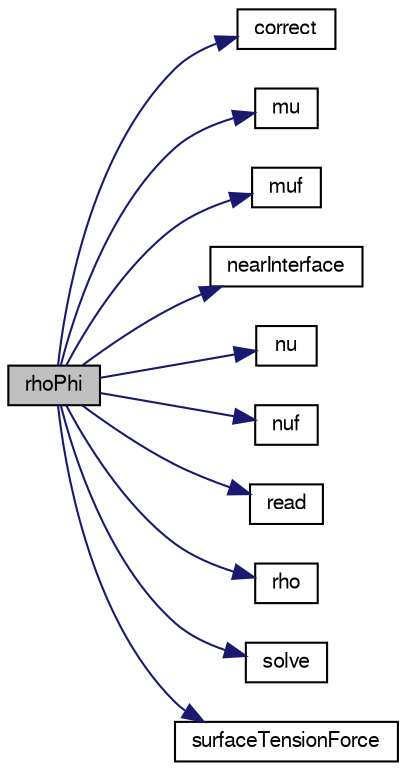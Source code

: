 digraph "rhoPhi"
{
  bgcolor="transparent";
  edge [fontname="FreeSans",fontsize="10",labelfontname="FreeSans",labelfontsize="10"];
  node [fontname="FreeSans",fontsize="10",shape=record];
  rankdir="LR";
  Node10 [label="rhoPhi",height=0.2,width=0.4,color="black", fillcolor="grey75", style="filled", fontcolor="black"];
  Node10 -> Node11 [color="midnightblue",fontsize="10",style="solid",fontname="FreeSans"];
  Node11 [label="correct",height=0.2,width=0.4,color="black",URL="$a32078.html#a3ae44b28050c3aa494c1d8e18cf618c1",tooltip="Correct the mixture properties. "];
  Node10 -> Node12 [color="midnightblue",fontsize="10",style="solid",fontname="FreeSans"];
  Node12 [label="mu",height=0.2,width=0.4,color="black",URL="$a32078.html#a0c617fab148934d2515792820fc80e12",tooltip="Return the dynamic laminar viscosity. "];
  Node10 -> Node13 [color="midnightblue",fontsize="10",style="solid",fontname="FreeSans"];
  Node13 [label="muf",height=0.2,width=0.4,color="black",URL="$a32078.html#a688293fa054fa14122f0896cb75a75d8",tooltip="Return the face-interpolated dynamic laminar viscosity. "];
  Node10 -> Node14 [color="midnightblue",fontsize="10",style="solid",fontname="FreeSans"];
  Node14 [label="nearInterface",height=0.2,width=0.4,color="black",URL="$a32078.html#a29d83f6c6c498e38e5b6a58907b6845c",tooltip="Indicator of the proximity of the interface. "];
  Node10 -> Node15 [color="midnightblue",fontsize="10",style="solid",fontname="FreeSans"];
  Node15 [label="nu",height=0.2,width=0.4,color="black",URL="$a32078.html#aa739f3daeda1884fecc84f2b36a24021",tooltip="Return the kinematic laminar viscosity. "];
  Node10 -> Node16 [color="midnightblue",fontsize="10",style="solid",fontname="FreeSans"];
  Node16 [label="nuf",height=0.2,width=0.4,color="black",URL="$a32078.html#acff2f84f1f2b5ef445c1d83b922080ca",tooltip="Return the face-interpolated dynamic laminar viscosity. "];
  Node10 -> Node17 [color="midnightblue",fontsize="10",style="solid",fontname="FreeSans"];
  Node17 [label="read",height=0.2,width=0.4,color="black",URL="$a32078.html#af816873151ddb0126e98bb2f914d8ed5",tooltip="Read base transportProperties dictionary. "];
  Node10 -> Node18 [color="midnightblue",fontsize="10",style="solid",fontname="FreeSans"];
  Node18 [label="rho",height=0.2,width=0.4,color="black",URL="$a32078.html#a09fa143f8372daa6aa7929007f25e0e2",tooltip="Return the mixture density. "];
  Node10 -> Node19 [color="midnightblue",fontsize="10",style="solid",fontname="FreeSans"];
  Node19 [label="solve",height=0.2,width=0.4,color="black",URL="$a32078.html#af7d39f0eac0af0ed5785935ac72a1e7d",tooltip="Solve for the mixture phase-fractions. "];
  Node10 -> Node20 [color="midnightblue",fontsize="10",style="solid",fontname="FreeSans"];
  Node20 [label="surfaceTensionForce",height=0.2,width=0.4,color="black",URL="$a32078.html#a61254e539d6c09a1bcafaa17a3a31f6d"];
}
